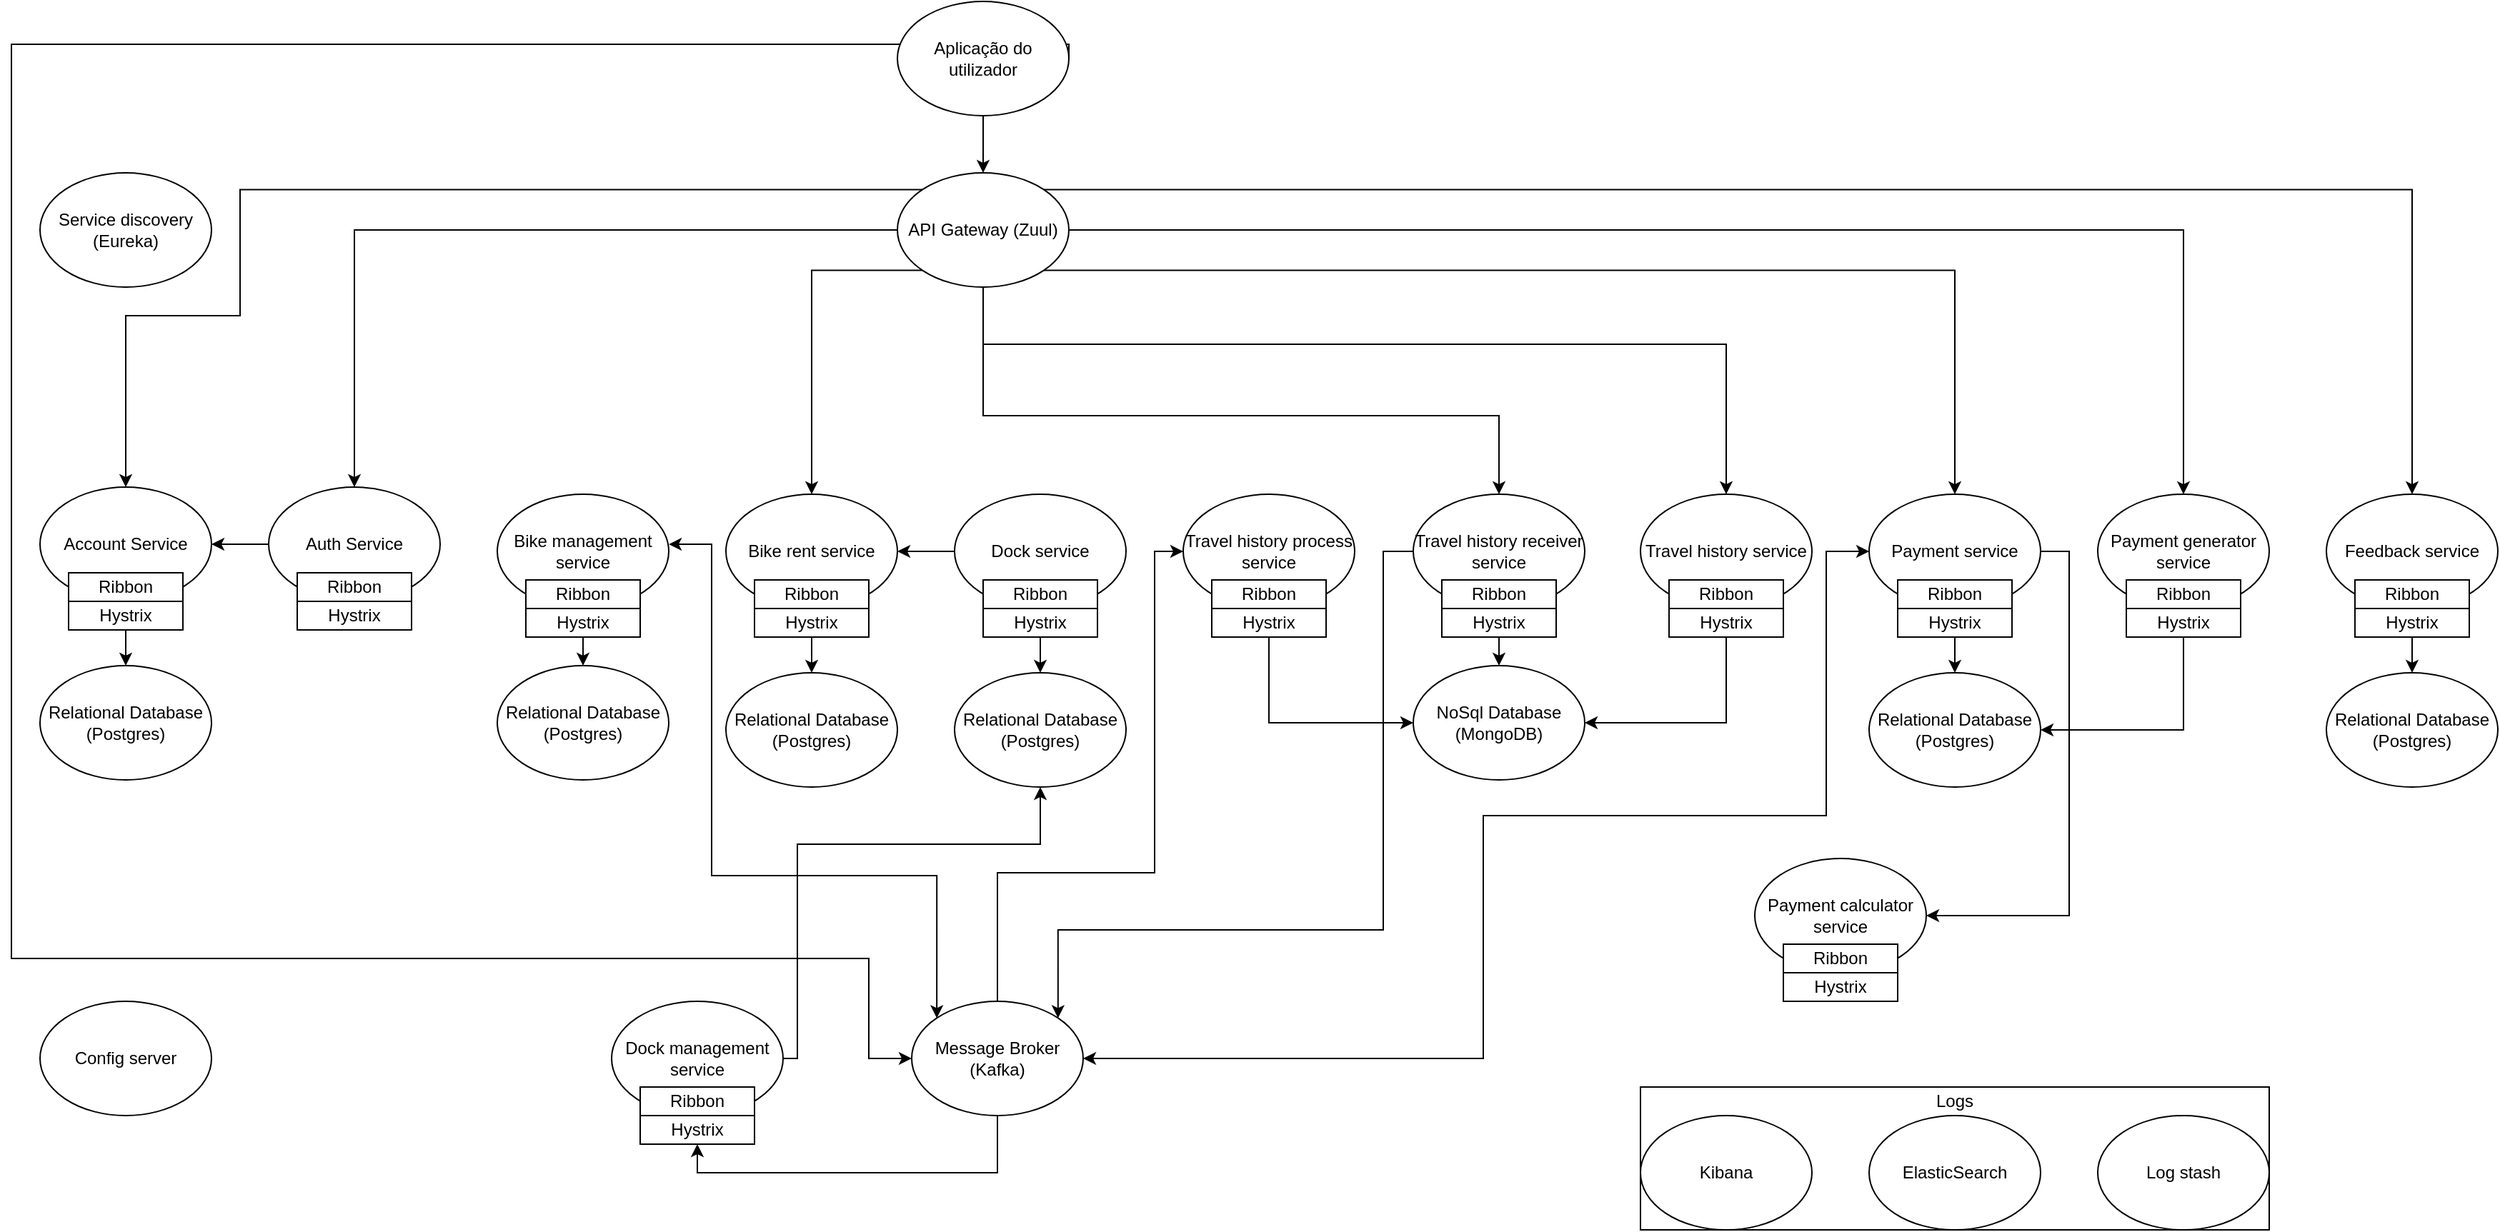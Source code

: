 <mxfile version="13.10.0" type="embed">
    <diagram id="CJzdPwFb055Scu8D0wkf" name="Page-1">
        <mxGraphModel dx="1108" dy="792" grid="1" gridSize="10" guides="1" tooltips="1" connect="1" arrows="1" fold="1" page="1" pageScale="1" pageWidth="827" pageHeight="1169" math="0" shadow="0">
            <root>
                <mxCell id="0"/>
                <mxCell id="1" parent="0"/>
                <mxCell id="0WRFsFUqXYq3tekZzmE6-127" style="edgeStyle=orthogonalEdgeStyle;rounded=0;orthogonalLoop=1;jettySize=auto;html=1;exitX=1;exitY=0.5;exitDx=0;exitDy=0;entryX=0;entryY=0.5;entryDx=0;entryDy=0;" parent="1" source="0WRFsFUqXYq3tekZzmE6-1" target="0WRFsFUqXYq3tekZzmE6-118" edge="1">
                    <mxGeometry relative="1" as="geometry">
                        <Array as="points">
                            <mxPoint x="880" y="70"/>
                            <mxPoint x="140" y="70"/>
                            <mxPoint x="140" y="710"/>
                            <mxPoint x="740" y="710"/>
                            <mxPoint x="740" y="780"/>
                        </Array>
                    </mxGeometry>
                </mxCell>
                <mxCell id="0WRFsFUqXYq3tekZzmE6-195" style="edgeStyle=orthogonalEdgeStyle;rounded=0;orthogonalLoop=1;jettySize=auto;html=1;exitX=0.5;exitY=1;exitDx=0;exitDy=0;" parent="1" source="0WRFsFUqXYq3tekZzmE6-1" target="0WRFsFUqXYq3tekZzmE6-29" edge="1">
                    <mxGeometry relative="1" as="geometry"/>
                </mxCell>
                <mxCell id="0WRFsFUqXYq3tekZzmE6-1" value="Aplicação do utilizador" style="ellipse;whiteSpace=wrap;html=1;" parent="1" vertex="1">
                    <mxGeometry x="760" y="40" width="120" height="80" as="geometry"/>
                </mxCell>
                <mxCell id="0WRFsFUqXYq3tekZzmE6-28" value="Service discovery (Eureka)" style="ellipse;whiteSpace=wrap;html=1;" parent="1" vertex="1">
                    <mxGeometry x="160" y="160" width="120" height="80" as="geometry"/>
                </mxCell>
                <mxCell id="0WRFsFUqXYq3tekZzmE6-91" style="edgeStyle=orthogonalEdgeStyle;rounded=0;orthogonalLoop=1;jettySize=auto;html=1;entryX=0.5;entryY=0;entryDx=0;entryDy=0;" parent="1" source="0WRFsFUqXYq3tekZzmE6-29" target="0WRFsFUqXYq3tekZzmE6-34" edge="1">
                    <mxGeometry relative="1" as="geometry">
                        <Array as="points">
                            <mxPoint x="380" y="200"/>
                        </Array>
                    </mxGeometry>
                </mxCell>
                <mxCell id="0WRFsFUqXYq3tekZzmE6-205" style="edgeStyle=orthogonalEdgeStyle;rounded=0;orthogonalLoop=1;jettySize=auto;html=1;exitX=0;exitY=0;exitDx=0;exitDy=0;entryX=0.5;entryY=0;entryDx=0;entryDy=0;" parent="1" source="0WRFsFUqXYq3tekZzmE6-29" target="0WRFsFUqXYq3tekZzmE6-35" edge="1">
                    <mxGeometry relative="1" as="geometry">
                        <Array as="points">
                            <mxPoint x="300" y="172"/>
                            <mxPoint x="300" y="260"/>
                            <mxPoint x="220" y="260"/>
                        </Array>
                    </mxGeometry>
                </mxCell>
                <mxCell id="0WRFsFUqXYq3tekZzmE6-212" style="edgeStyle=orthogonalEdgeStyle;rounded=0;orthogonalLoop=1;jettySize=auto;html=1;exitX=0.5;exitY=1;exitDx=0;exitDy=0;entryX=0.5;entryY=0;entryDx=0;entryDy=0;" parent="1" source="0WRFsFUqXYq3tekZzmE6-29" target="0WRFsFUqXYq3tekZzmE6-108" edge="1">
                    <mxGeometry relative="1" as="geometry">
                        <Array as="points">
                            <mxPoint x="820" y="280"/>
                            <mxPoint x="1340" y="280"/>
                        </Array>
                    </mxGeometry>
                </mxCell>
                <mxCell id="0WRFsFUqXYq3tekZzmE6-215" style="edgeStyle=orthogonalEdgeStyle;rounded=0;orthogonalLoop=1;jettySize=auto;html=1;exitX=1;exitY=1;exitDx=0;exitDy=0;" parent="1" source="0WRFsFUqXYq3tekZzmE6-29" target="0WRFsFUqXYq3tekZzmE6-38" edge="1">
                    <mxGeometry relative="1" as="geometry"/>
                </mxCell>
                <mxCell id="0WRFsFUqXYq3tekZzmE6-217" style="edgeStyle=orthogonalEdgeStyle;rounded=0;orthogonalLoop=1;jettySize=auto;html=1;exitX=1;exitY=0;exitDx=0;exitDy=0;" parent="1" source="0WRFsFUqXYq3tekZzmE6-29" target="0WRFsFUqXYq3tekZzmE6-89" edge="1">
                    <mxGeometry relative="1" as="geometry"/>
                </mxCell>
                <mxCell id="0WRFsFUqXYq3tekZzmE6-232" style="edgeStyle=elbowEdgeStyle;rounded=0;orthogonalLoop=1;jettySize=auto;html=1;exitX=0;exitY=1;exitDx=0;exitDy=0;entryX=0.5;entryY=0;entryDx=0;entryDy=0;" parent="1" source="0WRFsFUqXYq3tekZzmE6-29" target="0WRFsFUqXYq3tekZzmE6-51" edge="1">
                    <mxGeometry relative="1" as="geometry">
                        <Array as="points">
                            <mxPoint x="700" y="310"/>
                        </Array>
                    </mxGeometry>
                </mxCell>
                <mxCell id="21" style="edgeStyle=orthogonalEdgeStyle;rounded=0;orthogonalLoop=1;jettySize=auto;html=1;entryX=0.5;entryY=0;entryDx=0;entryDy=0;" parent="1" source="0WRFsFUqXYq3tekZzmE6-29" target="15" edge="1">
                    <mxGeometry relative="1" as="geometry"/>
                </mxCell>
                <mxCell id="30" style="edgeStyle=orthogonalEdgeStyle;rounded=0;orthogonalLoop=1;jettySize=auto;html=1;entryX=0.5;entryY=0;entryDx=0;entryDy=0;" edge="1" parent="1" source="0WRFsFUqXYq3tekZzmE6-29" target="22">
                    <mxGeometry relative="1" as="geometry">
                        <Array as="points">
                            <mxPoint x="820" y="330"/>
                            <mxPoint x="1181" y="330"/>
                        </Array>
                    </mxGeometry>
                </mxCell>
                <mxCell id="0WRFsFUqXYq3tekZzmE6-29" value="API Gateway (Zuul)" style="ellipse;whiteSpace=wrap;html=1;" parent="1" vertex="1">
                    <mxGeometry x="760" y="160" width="120" height="80" as="geometry"/>
                </mxCell>
                <mxCell id="0WRFsFUqXYq3tekZzmE6-32" value="Relational Database (Postgres)" style="ellipse;whiteSpace=wrap;html=1;" parent="1" vertex="1">
                    <mxGeometry x="160" y="505" width="120" height="80" as="geometry"/>
                </mxCell>
                <mxCell id="0WRFsFUqXYq3tekZzmE6-202" style="edgeStyle=orthogonalEdgeStyle;rounded=0;orthogonalLoop=1;jettySize=auto;html=1;exitX=0;exitY=0.5;exitDx=0;exitDy=0;entryX=1;entryY=0.5;entryDx=0;entryDy=0;" parent="1" source="0WRFsFUqXYq3tekZzmE6-34" target="0WRFsFUqXYq3tekZzmE6-35" edge="1">
                    <mxGeometry relative="1" as="geometry"/>
                </mxCell>
                <mxCell id="0WRFsFUqXYq3tekZzmE6-34" value="Auth Service" style="ellipse;whiteSpace=wrap;html=1;" parent="1" vertex="1">
                    <mxGeometry x="320" y="380" width="120" height="80" as="geometry"/>
                </mxCell>
                <mxCell id="0WRFsFUqXYq3tekZzmE6-37" style="edgeStyle=orthogonalEdgeStyle;rounded=0;orthogonalLoop=1;jettySize=auto;html=1;exitX=0.5;exitY=1;exitDx=0;exitDy=0;entryX=0.5;entryY=0;entryDx=0;entryDy=0;" parent="1" source="0WRFsFUqXYq3tekZzmE6-35" target="0WRFsFUqXYq3tekZzmE6-32" edge="1">
                    <mxGeometry relative="1" as="geometry"/>
                </mxCell>
                <mxCell id="0WRFsFUqXYq3tekZzmE6-50" style="edgeStyle=orthogonalEdgeStyle;rounded=0;orthogonalLoop=1;jettySize=auto;html=1;entryX=0.5;entryY=0;entryDx=0;entryDy=0;" parent="1" source="0WRFsFUqXYq3tekZzmE6-38" target="0WRFsFUqXYq3tekZzmE6-49" edge="1">
                    <mxGeometry relative="1" as="geometry"/>
                </mxCell>
                <mxCell id="2" style="edgeStyle=orthogonalEdgeStyle;rounded=0;orthogonalLoop=1;jettySize=auto;html=1;exitX=1;exitY=0.5;exitDx=0;exitDy=0;entryX=1;entryY=0.5;entryDx=0;entryDy=0;" parent="1" source="0WRFsFUqXYq3tekZzmE6-38" target="0WRFsFUqXYq3tekZzmE6-65" edge="1">
                    <mxGeometry relative="1" as="geometry"/>
                </mxCell>
                <mxCell id="0WRFsFUqXYq3tekZzmE6-38" value="Payment service" style="ellipse;whiteSpace=wrap;html=1;" parent="1" vertex="1">
                    <mxGeometry x="1440" y="385" width="120" height="80" as="geometry"/>
                </mxCell>
                <mxCell id="0WRFsFUqXYq3tekZzmE6-49" value="Relational Database (Postgres)" style="ellipse;whiteSpace=wrap;html=1;" parent="1" vertex="1">
                    <mxGeometry x="1440" y="510" width="120" height="80" as="geometry"/>
                </mxCell>
                <mxCell id="0WRFsFUqXYq3tekZzmE6-55" style="edgeStyle=orthogonalEdgeStyle;rounded=0;orthogonalLoop=1;jettySize=auto;html=1;entryX=0.5;entryY=0;entryDx=0;entryDy=0;" parent="1" source="0WRFsFUqXYq3tekZzmE6-51" target="0WRFsFUqXYq3tekZzmE6-54" edge="1">
                    <mxGeometry relative="1" as="geometry"/>
                </mxCell>
                <mxCell id="0WRFsFUqXYq3tekZzmE6-51" value="Bike rent service" style="ellipse;whiteSpace=wrap;html=1;" parent="1" vertex="1">
                    <mxGeometry x="640" y="385" width="120" height="80" as="geometry"/>
                </mxCell>
                <mxCell id="0WRFsFUqXYq3tekZzmE6-54" value="Relational Database (Postgres)" style="ellipse;whiteSpace=wrap;html=1;" parent="1" vertex="1">
                    <mxGeometry x="640" y="510" width="120" height="80" as="geometry"/>
                </mxCell>
                <mxCell id="0WRFsFUqXYq3tekZzmE6-70" value="" style="group" parent="1" vertex="1" connectable="0">
                    <mxGeometry x="1280" y="820" width="440" height="80" as="geometry"/>
                </mxCell>
                <mxCell id="0WRFsFUqXYq3tekZzmE6-71" value="" style="rounded=0;whiteSpace=wrap;html=1;" parent="0WRFsFUqXYq3tekZzmE6-70" vertex="1">
                    <mxGeometry y="-20" width="440" height="100" as="geometry"/>
                </mxCell>
                <mxCell id="0WRFsFUqXYq3tekZzmE6-72" value="Kibana" style="ellipse;whiteSpace=wrap;html=1;" parent="0WRFsFUqXYq3tekZzmE6-70" vertex="1">
                    <mxGeometry width="120" height="80" as="geometry"/>
                </mxCell>
                <mxCell id="0WRFsFUqXYq3tekZzmE6-73" value="ElasticSearch" style="ellipse;whiteSpace=wrap;html=1;" parent="0WRFsFUqXYq3tekZzmE6-70" vertex="1">
                    <mxGeometry x="160" width="120" height="80" as="geometry"/>
                </mxCell>
                <mxCell id="0WRFsFUqXYq3tekZzmE6-74" value="Log stash" style="ellipse;whiteSpace=wrap;html=1;" parent="0WRFsFUqXYq3tekZzmE6-70" vertex="1">
                    <mxGeometry x="320" width="120" height="80" as="geometry"/>
                </mxCell>
                <mxCell id="0WRFsFUqXYq3tekZzmE6-75" value="Logs" style="text;html=1;strokeColor=none;fillColor=none;align=center;verticalAlign=middle;whiteSpace=wrap;rounded=0;" parent="0WRFsFUqXYq3tekZzmE6-70" vertex="1">
                    <mxGeometry x="200" y="-20" width="40" height="20" as="geometry"/>
                </mxCell>
                <mxCell id="0WRFsFUqXYq3tekZzmE6-114" style="edgeStyle=orthogonalEdgeStyle;rounded=0;orthogonalLoop=1;jettySize=auto;html=1;exitX=0.5;exitY=1;exitDx=0;exitDy=0;entryX=0;entryY=0.5;entryDx=0;entryDy=0;" parent="1" source="0WRFsFUqXYq3tekZzmE6-78" target="0WRFsFUqXYq3tekZzmE6-100" edge="1">
                    <mxGeometry relative="1" as="geometry"/>
                </mxCell>
                <mxCell id="0WRFsFUqXYq3tekZzmE6-78" value="Travel history process service" style="ellipse;whiteSpace=wrap;html=1;" parent="1" vertex="1">
                    <mxGeometry x="960" y="385" width="120" height="80" as="geometry"/>
                </mxCell>
                <mxCell id="0WRFsFUqXYq3tekZzmE6-105" style="edgeStyle=orthogonalEdgeStyle;rounded=0;orthogonalLoop=1;jettySize=auto;html=1;" parent="1" source="0WRFsFUqXYq3tekZzmE6-86" target="0WRFsFUqXYq3tekZzmE6-104" edge="1">
                    <mxGeometry relative="1" as="geometry">
                        <Array as="points">
                            <mxPoint x="690" y="630"/>
                            <mxPoint x="860" y="630"/>
                        </Array>
                    </mxGeometry>
                </mxCell>
                <mxCell id="0WRFsFUqXYq3tekZzmE6-97" style="edgeStyle=orthogonalEdgeStyle;rounded=0;orthogonalLoop=1;jettySize=auto;html=1;exitX=0.5;exitY=1;exitDx=0;exitDy=0;entryX=0.5;entryY=0;entryDx=0;entryDy=0;" parent="1" source="0WRFsFUqXYq3tekZzmE6-89" target="0WRFsFUqXYq3tekZzmE6-96" edge="1">
                    <mxGeometry relative="1" as="geometry"/>
                </mxCell>
                <mxCell id="0WRFsFUqXYq3tekZzmE6-89" value="Feedback service" style="ellipse;whiteSpace=wrap;html=1;" parent="1" vertex="1">
                    <mxGeometry x="1760" y="385" width="120" height="80" as="geometry"/>
                </mxCell>
                <mxCell id="0WRFsFUqXYq3tekZzmE6-103" style="edgeStyle=orthogonalEdgeStyle;rounded=0;orthogonalLoop=1;jettySize=auto;html=1;entryX=0.5;entryY=0;entryDx=0;entryDy=0;" parent="1" source="0WRFsFUqXYq3tekZzmE6-90" target="0WRFsFUqXYq3tekZzmE6-102" edge="1">
                    <mxGeometry relative="1" as="geometry"/>
                </mxCell>
                <mxCell id="0WRFsFUqXYq3tekZzmE6-90" value="Bike management service" style="ellipse;whiteSpace=wrap;html=1;" parent="1" vertex="1">
                    <mxGeometry x="480" y="385" width="120" height="80" as="geometry"/>
                </mxCell>
                <mxCell id="0WRFsFUqXYq3tekZzmE6-96" value="Relational Database (Postgres)" style="ellipse;whiteSpace=wrap;html=1;" parent="1" vertex="1">
                    <mxGeometry x="1760" y="510" width="120" height="80" as="geometry"/>
                </mxCell>
                <mxCell id="0WRFsFUqXYq3tekZzmE6-100" value="NoSql Database (MongoDB)" style="ellipse;whiteSpace=wrap;html=1;" parent="1" vertex="1">
                    <mxGeometry x="1121" y="505" width="120" height="80" as="geometry"/>
                </mxCell>
                <mxCell id="0WRFsFUqXYq3tekZzmE6-102" value="Relational Database (Postgres)" style="ellipse;whiteSpace=wrap;html=1;" parent="1" vertex="1">
                    <mxGeometry x="480" y="505" width="120" height="80" as="geometry"/>
                </mxCell>
                <mxCell id="0WRFsFUqXYq3tekZzmE6-104" value="Relational Database (Postgres)" style="ellipse;whiteSpace=wrap;html=1;" parent="1" vertex="1">
                    <mxGeometry x="800" y="510" width="120" height="80" as="geometry"/>
                </mxCell>
                <mxCell id="0WRFsFUqXYq3tekZzmE6-115" style="edgeStyle=orthogonalEdgeStyle;rounded=0;orthogonalLoop=1;jettySize=auto;html=1;exitX=0.5;exitY=1;exitDx=0;exitDy=0;entryX=1;entryY=0.5;entryDx=0;entryDy=0;" parent="1" source="0WRFsFUqXYq3tekZzmE6-108" target="0WRFsFUqXYq3tekZzmE6-100" edge="1">
                    <mxGeometry relative="1" as="geometry">
                        <mxPoint x="1320" y="545" as="targetPoint"/>
                    </mxGeometry>
                </mxCell>
                <mxCell id="0WRFsFUqXYq3tekZzmE6-108" value="Travel history service" style="ellipse;whiteSpace=wrap;html=1;" parent="1" vertex="1">
                    <mxGeometry x="1280" y="385" width="120" height="80" as="geometry"/>
                </mxCell>
                <mxCell id="13" style="edgeStyle=orthogonalEdgeStyle;rounded=0;orthogonalLoop=1;jettySize=auto;html=1;exitX=0.5;exitY=1;exitDx=0;exitDy=0;entryX=0.5;entryY=1;entryDx=0;entryDy=0;" parent="1" source="0WRFsFUqXYq3tekZzmE6-118" target="0WRFsFUqXYq3tekZzmE6-173" edge="1">
                    <mxGeometry relative="1" as="geometry"/>
                </mxCell>
                <mxCell id="29" style="edgeStyle=orthogonalEdgeStyle;rounded=0;orthogonalLoop=1;jettySize=auto;html=1;entryX=0;entryY=0.5;entryDx=0;entryDy=0;" edge="1" parent="1" source="0WRFsFUqXYq3tekZzmE6-118" target="0WRFsFUqXYq3tekZzmE6-78">
                    <mxGeometry relative="1" as="geometry">
                        <Array as="points">
                            <mxPoint x="830" y="650"/>
                            <mxPoint x="940" y="650"/>
                            <mxPoint x="940" y="425"/>
                        </Array>
                    </mxGeometry>
                </mxCell>
                <mxCell id="0WRFsFUqXYq3tekZzmE6-118" value="Message Broker (Kafka)" style="ellipse;whiteSpace=wrap;html=1;" parent="1" vertex="1">
                    <mxGeometry x="770" y="740" width="120" height="80" as="geometry"/>
                </mxCell>
                <mxCell id="0WRFsFUqXYq3tekZzmE6-138" value="" style="group" parent="1" vertex="1" connectable="0">
                    <mxGeometry x="160" y="380" width="120" height="90" as="geometry"/>
                </mxCell>
                <mxCell id="0WRFsFUqXYq3tekZzmE6-35" value="Account Service" style="ellipse;whiteSpace=wrap;html=1;" parent="0WRFsFUqXYq3tekZzmE6-138" vertex="1">
                    <mxGeometry width="120" height="80" as="geometry"/>
                </mxCell>
                <mxCell id="0WRFsFUqXYq3tekZzmE6-146" value="" style="group" parent="1" vertex="1" connectable="0">
                    <mxGeometry x="340" y="440" width="80" height="40" as="geometry"/>
                </mxCell>
                <mxCell id="0WRFsFUqXYq3tekZzmE6-147" value="Hystrix" style="rounded=0;whiteSpace=wrap;html=1;" parent="0WRFsFUqXYq3tekZzmE6-146" vertex="1">
                    <mxGeometry y="20" width="80" height="20" as="geometry"/>
                </mxCell>
                <mxCell id="0WRFsFUqXYq3tekZzmE6-148" value="Ribbon" style="rounded=0;whiteSpace=wrap;html=1;" parent="0WRFsFUqXYq3tekZzmE6-146" vertex="1">
                    <mxGeometry width="80" height="20" as="geometry"/>
                </mxCell>
                <mxCell id="0WRFsFUqXYq3tekZzmE6-134" value="Hystrix" style="rounded=0;whiteSpace=wrap;html=1;" parent="1" vertex="1">
                    <mxGeometry x="180" y="460" width="80" height="20" as="geometry"/>
                </mxCell>
                <mxCell id="0WRFsFUqXYq3tekZzmE6-135" value="Ribbon" style="rounded=0;whiteSpace=wrap;html=1;" parent="1" vertex="1">
                    <mxGeometry x="180" y="440" width="80" height="20" as="geometry"/>
                </mxCell>
                <mxCell id="0WRFsFUqXYq3tekZzmE6-150" value="" style="group" parent="1" vertex="1" connectable="0">
                    <mxGeometry x="500" y="445" width="80" height="40" as="geometry"/>
                </mxCell>
                <mxCell id="0WRFsFUqXYq3tekZzmE6-151" value="Hystrix" style="rounded=0;whiteSpace=wrap;html=1;" parent="0WRFsFUqXYq3tekZzmE6-150" vertex="1">
                    <mxGeometry y="20" width="80" height="20" as="geometry"/>
                </mxCell>
                <mxCell id="0WRFsFUqXYq3tekZzmE6-152" value="Ribbon" style="rounded=0;whiteSpace=wrap;html=1;" parent="0WRFsFUqXYq3tekZzmE6-150" vertex="1">
                    <mxGeometry width="80" height="20" as="geometry"/>
                </mxCell>
                <mxCell id="0WRFsFUqXYq3tekZzmE6-153" value="" style="group" parent="1" vertex="1" connectable="0">
                    <mxGeometry x="660" y="445" width="80" height="40" as="geometry"/>
                </mxCell>
                <mxCell id="0WRFsFUqXYq3tekZzmE6-154" value="Hystrix" style="rounded=0;whiteSpace=wrap;html=1;" parent="0WRFsFUqXYq3tekZzmE6-153" vertex="1">
                    <mxGeometry y="20" width="80" height="20" as="geometry"/>
                </mxCell>
                <mxCell id="0WRFsFUqXYq3tekZzmE6-155" value="Ribbon" style="rounded=0;whiteSpace=wrap;html=1;" parent="0WRFsFUqXYq3tekZzmE6-153" vertex="1">
                    <mxGeometry width="80" height="20" as="geometry"/>
                </mxCell>
                <mxCell id="0WRFsFUqXYq3tekZzmE6-176" value="" style="group" parent="1" vertex="1" connectable="0">
                    <mxGeometry x="980" y="445" width="80" height="40" as="geometry"/>
                </mxCell>
                <mxCell id="0WRFsFUqXYq3tekZzmE6-177" value="Hystrix" style="rounded=0;whiteSpace=wrap;html=1;" parent="0WRFsFUqXYq3tekZzmE6-176" vertex="1">
                    <mxGeometry y="20" width="80" height="20" as="geometry"/>
                </mxCell>
                <mxCell id="0WRFsFUqXYq3tekZzmE6-178" value="Ribbon" style="rounded=0;whiteSpace=wrap;html=1;" parent="0WRFsFUqXYq3tekZzmE6-176" vertex="1">
                    <mxGeometry width="80" height="20" as="geometry"/>
                </mxCell>
                <mxCell id="0WRFsFUqXYq3tekZzmE6-180" value="Hystrix" style="rounded=0;whiteSpace=wrap;html=1;" parent="1" vertex="1">
                    <mxGeometry x="1300" y="465" width="80" height="20" as="geometry"/>
                </mxCell>
                <mxCell id="0WRFsFUqXYq3tekZzmE6-181" value="Ribbon" style="rounded=0;whiteSpace=wrap;html=1;" parent="1" vertex="1">
                    <mxGeometry x="1300" y="445" width="80" height="20" as="geometry"/>
                </mxCell>
                <mxCell id="0WRFsFUqXYq3tekZzmE6-190" value="Ribbon" style="rounded=0;whiteSpace=wrap;html=1;" parent="1" vertex="1">
                    <mxGeometry x="1460" y="445" width="80" height="20" as="geometry"/>
                </mxCell>
                <mxCell id="0WRFsFUqXYq3tekZzmE6-189" value="Hystrix" style="rounded=0;whiteSpace=wrap;html=1;" parent="1" vertex="1">
                    <mxGeometry x="1460" y="465" width="80" height="20" as="geometry"/>
                </mxCell>
                <mxCell id="0WRFsFUqXYq3tekZzmE6-193" value="Ribbon" style="rounded=0;whiteSpace=wrap;html=1;" parent="1" vertex="1">
                    <mxGeometry x="1780" y="445" width="80" height="20" as="geometry"/>
                </mxCell>
                <mxCell id="0WRFsFUqXYq3tekZzmE6-194" value="Hystrix" style="rounded=0;whiteSpace=wrap;html=1;" parent="1" vertex="1">
                    <mxGeometry x="1780" y="465" width="80" height="20" as="geometry"/>
                </mxCell>
                <mxCell id="0WRFsFUqXYq3tekZzmE6-226" value="" style="group" parent="1" vertex="1" connectable="0">
                    <mxGeometry x="560" y="740" width="120" height="100" as="geometry"/>
                </mxCell>
                <mxCell id="0WRFsFUqXYq3tekZzmE6-86" value="&lt;div&gt;Dock management service&lt;/div&gt;" style="ellipse;whiteSpace=wrap;html=1;" parent="0WRFsFUqXYq3tekZzmE6-226" vertex="1">
                    <mxGeometry width="120" height="80" as="geometry"/>
                </mxCell>
                <mxCell id="0WRFsFUqXYq3tekZzmE6-172" value="" style="group" parent="0WRFsFUqXYq3tekZzmE6-226" vertex="1" connectable="0">
                    <mxGeometry x="20" y="60" width="80" height="40" as="geometry"/>
                </mxCell>
                <mxCell id="0WRFsFUqXYq3tekZzmE6-173" value="Hystrix" style="rounded=0;whiteSpace=wrap;html=1;" parent="0WRFsFUqXYq3tekZzmE6-172" vertex="1">
                    <mxGeometry y="20" width="80" height="20" as="geometry"/>
                </mxCell>
                <mxCell id="0WRFsFUqXYq3tekZzmE6-174" value="Ribbon" style="rounded=0;whiteSpace=wrap;html=1;" parent="0WRFsFUqXYq3tekZzmE6-172" vertex="1">
                    <mxGeometry width="80" height="20" as="geometry"/>
                </mxCell>
                <mxCell id="0WRFsFUqXYq3tekZzmE6-233" value="" style="group" parent="1" vertex="1" connectable="0">
                    <mxGeometry x="1360" y="640" width="120" height="100" as="geometry"/>
                </mxCell>
                <mxCell id="0WRFsFUqXYq3tekZzmE6-65" value="Payment calculator service" style="ellipse;whiteSpace=wrap;html=1;" parent="0WRFsFUqXYq3tekZzmE6-233" vertex="1">
                    <mxGeometry width="120" height="80" as="geometry"/>
                </mxCell>
                <mxCell id="0WRFsFUqXYq3tekZzmE6-185" value="Hystrix" style="rounded=0;whiteSpace=wrap;html=1;" parent="0WRFsFUqXYq3tekZzmE6-233" vertex="1">
                    <mxGeometry x="20" y="80" width="80" height="20" as="geometry"/>
                </mxCell>
                <mxCell id="0WRFsFUqXYq3tekZzmE6-186" value="Ribbon" style="rounded=0;whiteSpace=wrap;html=1;" parent="0WRFsFUqXYq3tekZzmE6-233" vertex="1">
                    <mxGeometry x="20" y="60" width="80" height="20" as="geometry"/>
                </mxCell>
                <mxCell id="0WRFsFUqXYq3tekZzmE6-235" value="" style="endArrow=classic;startArrow=classic;html=1;entryX=1;entryY=0.438;entryDx=0;entryDy=0;edgeStyle=orthogonalEdgeStyle;exitX=0;exitY=0;exitDx=0;exitDy=0;rounded=0;entryPerimeter=0;" parent="1" source="0WRFsFUqXYq3tekZzmE6-118" target="0WRFsFUqXYq3tekZzmE6-90" edge="1">
                    <mxGeometry width="50" height="50" relative="1" as="geometry">
                        <mxPoint x="675.0" y="635" as="sourcePoint"/>
                        <mxPoint x="610.0" y="420" as="targetPoint"/>
                        <Array as="points">
                            <mxPoint x="630" y="652"/>
                            <mxPoint x="630" y="420"/>
                        </Array>
                    </mxGeometry>
                </mxCell>
                <mxCell id="0WRFsFUqXYq3tekZzmE6-239" value="" style="endArrow=classic;startArrow=classic;html=1;entryX=1;entryY=0.5;entryDx=0;entryDy=0;edgeStyle=orthogonalEdgeStyle;rounded=0;exitX=0;exitY=0.5;exitDx=0;exitDy=0;" parent="1" source="0WRFsFUqXYq3tekZzmE6-38" target="0WRFsFUqXYq3tekZzmE6-118" edge="1">
                    <mxGeometry width="50" height="50" relative="1" as="geometry">
                        <mxPoint x="997.426" y="640.004" as="sourcePoint"/>
                        <mxPoint x="1040.0" y="691.72" as="targetPoint"/>
                        <Array as="points">
                            <mxPoint x="1410" y="425"/>
                            <mxPoint x="1410" y="610"/>
                            <mxPoint x="1170" y="610"/>
                            <mxPoint x="1170" y="780"/>
                        </Array>
                    </mxGeometry>
                </mxCell>
                <mxCell id="0WRFsFUqXYq3tekZzmE6-240" value="Config server" style="ellipse;whiteSpace=wrap;html=1;" parent="1" vertex="1">
                    <mxGeometry x="160" y="740" width="120" height="80" as="geometry"/>
                </mxCell>
                <mxCell id="3" value="" style="group" parent="1" vertex="1" connectable="0">
                    <mxGeometry x="800" y="385" width="120" height="100" as="geometry"/>
                </mxCell>
                <mxCell id="4" value="&lt;div&gt;Dock service&lt;/div&gt;" style="ellipse;whiteSpace=wrap;html=1;" parent="3" vertex="1">
                    <mxGeometry width="120" height="80" as="geometry"/>
                </mxCell>
                <mxCell id="5" value="" style="group" parent="3" vertex="1" connectable="0">
                    <mxGeometry x="20" y="60" width="80" height="40" as="geometry"/>
                </mxCell>
                <mxCell id="6" value="Hystrix" style="rounded=0;whiteSpace=wrap;html=1;" parent="5" vertex="1">
                    <mxGeometry y="20" width="80" height="20" as="geometry"/>
                </mxCell>
                <mxCell id="7" value="Ribbon" style="rounded=0;whiteSpace=wrap;html=1;" parent="5" vertex="1">
                    <mxGeometry width="80" height="20" as="geometry"/>
                </mxCell>
                <mxCell id="11" style="edgeStyle=orthogonalEdgeStyle;rounded=0;orthogonalLoop=1;jettySize=auto;html=1;exitX=0.5;exitY=1;exitDx=0;exitDy=0;" parent="1" source="6" target="0WRFsFUqXYq3tekZzmE6-104" edge="1">
                    <mxGeometry relative="1" as="geometry"/>
                </mxCell>
                <mxCell id="14" style="edgeStyle=orthogonalEdgeStyle;rounded=0;orthogonalLoop=1;jettySize=auto;html=1;exitX=0;exitY=0.5;exitDx=0;exitDy=0;entryX=1;entryY=0.5;entryDx=0;entryDy=0;" parent="1" source="4" target="0WRFsFUqXYq3tekZzmE6-51" edge="1">
                    <mxGeometry relative="1" as="geometry"/>
                </mxCell>
                <mxCell id="15" value="Payment generator service" style="ellipse;whiteSpace=wrap;html=1;" parent="1" vertex="1">
                    <mxGeometry x="1600" y="385" width="120" height="80" as="geometry"/>
                </mxCell>
                <mxCell id="17" value="Ribbon" style="rounded=0;whiteSpace=wrap;html=1;" parent="1" vertex="1">
                    <mxGeometry x="1620" y="445" width="80" height="20" as="geometry"/>
                </mxCell>
                <mxCell id="20" style="edgeStyle=orthogonalEdgeStyle;rounded=0;orthogonalLoop=1;jettySize=auto;html=1;entryX=1;entryY=0.5;entryDx=0;entryDy=0;" parent="1" source="18" target="0WRFsFUqXYq3tekZzmE6-49" edge="1">
                    <mxGeometry relative="1" as="geometry">
                        <Array as="points">
                            <mxPoint x="1660" y="550"/>
                        </Array>
                    </mxGeometry>
                </mxCell>
                <mxCell id="18" value="Hystrix" style="rounded=0;whiteSpace=wrap;html=1;" parent="1" vertex="1">
                    <mxGeometry x="1620" y="465" width="80" height="20" as="geometry"/>
                </mxCell>
                <mxCell id="23" style="edgeStyle=orthogonalEdgeStyle;rounded=0;orthogonalLoop=1;jettySize=auto;html=1;entryX=0.5;entryY=0;entryDx=0;entryDy=0;" edge="1" parent="1" source="22" target="0WRFsFUqXYq3tekZzmE6-100">
                    <mxGeometry relative="1" as="geometry"/>
                </mxCell>
                <mxCell id="28" style="edgeStyle=orthogonalEdgeStyle;rounded=0;orthogonalLoop=1;jettySize=auto;html=1;entryX=1;entryY=0;entryDx=0;entryDy=0;" edge="1" parent="1" source="22" target="0WRFsFUqXYq3tekZzmE6-118">
                    <mxGeometry relative="1" as="geometry">
                        <mxPoint x="1090" y="630" as="targetPoint"/>
                        <Array as="points">
                            <mxPoint x="1100" y="425"/>
                            <mxPoint x="1100" y="690"/>
                            <mxPoint x="872" y="690"/>
                        </Array>
                    </mxGeometry>
                </mxCell>
                <mxCell id="22" value="Travel history receiver service" style="ellipse;whiteSpace=wrap;html=1;" vertex="1" parent="1">
                    <mxGeometry x="1121" y="385" width="120" height="80" as="geometry"/>
                </mxCell>
                <mxCell id="25" value="Hystrix" style="rounded=0;whiteSpace=wrap;html=1;" vertex="1" parent="1">
                    <mxGeometry x="1141" y="465" width="80" height="20" as="geometry"/>
                </mxCell>
                <mxCell id="26" value="Ribbon" style="rounded=0;whiteSpace=wrap;html=1;" vertex="1" parent="1">
                    <mxGeometry x="1141" y="445" width="80" height="20" as="geometry"/>
                </mxCell>
            </root>
        </mxGraphModel>
    </diagram>
</mxfile>